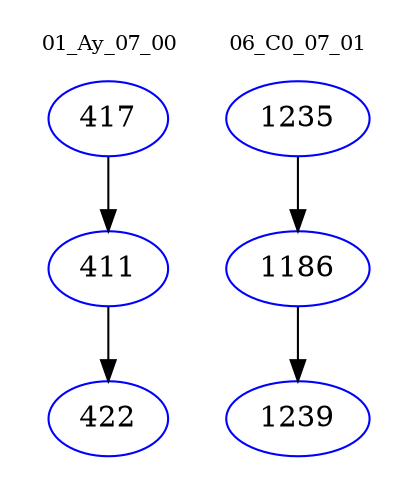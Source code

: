 digraph{
subgraph cluster_0 {
color = white
label = "01_Ay_07_00";
fontsize=10;
T0_417 [label="417", color="blue"]
T0_417 -> T0_411 [color="black"]
T0_411 [label="411", color="blue"]
T0_411 -> T0_422 [color="black"]
T0_422 [label="422", color="blue"]
}
subgraph cluster_1 {
color = white
label = "06_C0_07_01";
fontsize=10;
T1_1235 [label="1235", color="blue"]
T1_1235 -> T1_1186 [color="black"]
T1_1186 [label="1186", color="blue"]
T1_1186 -> T1_1239 [color="black"]
T1_1239 [label="1239", color="blue"]
}
}

